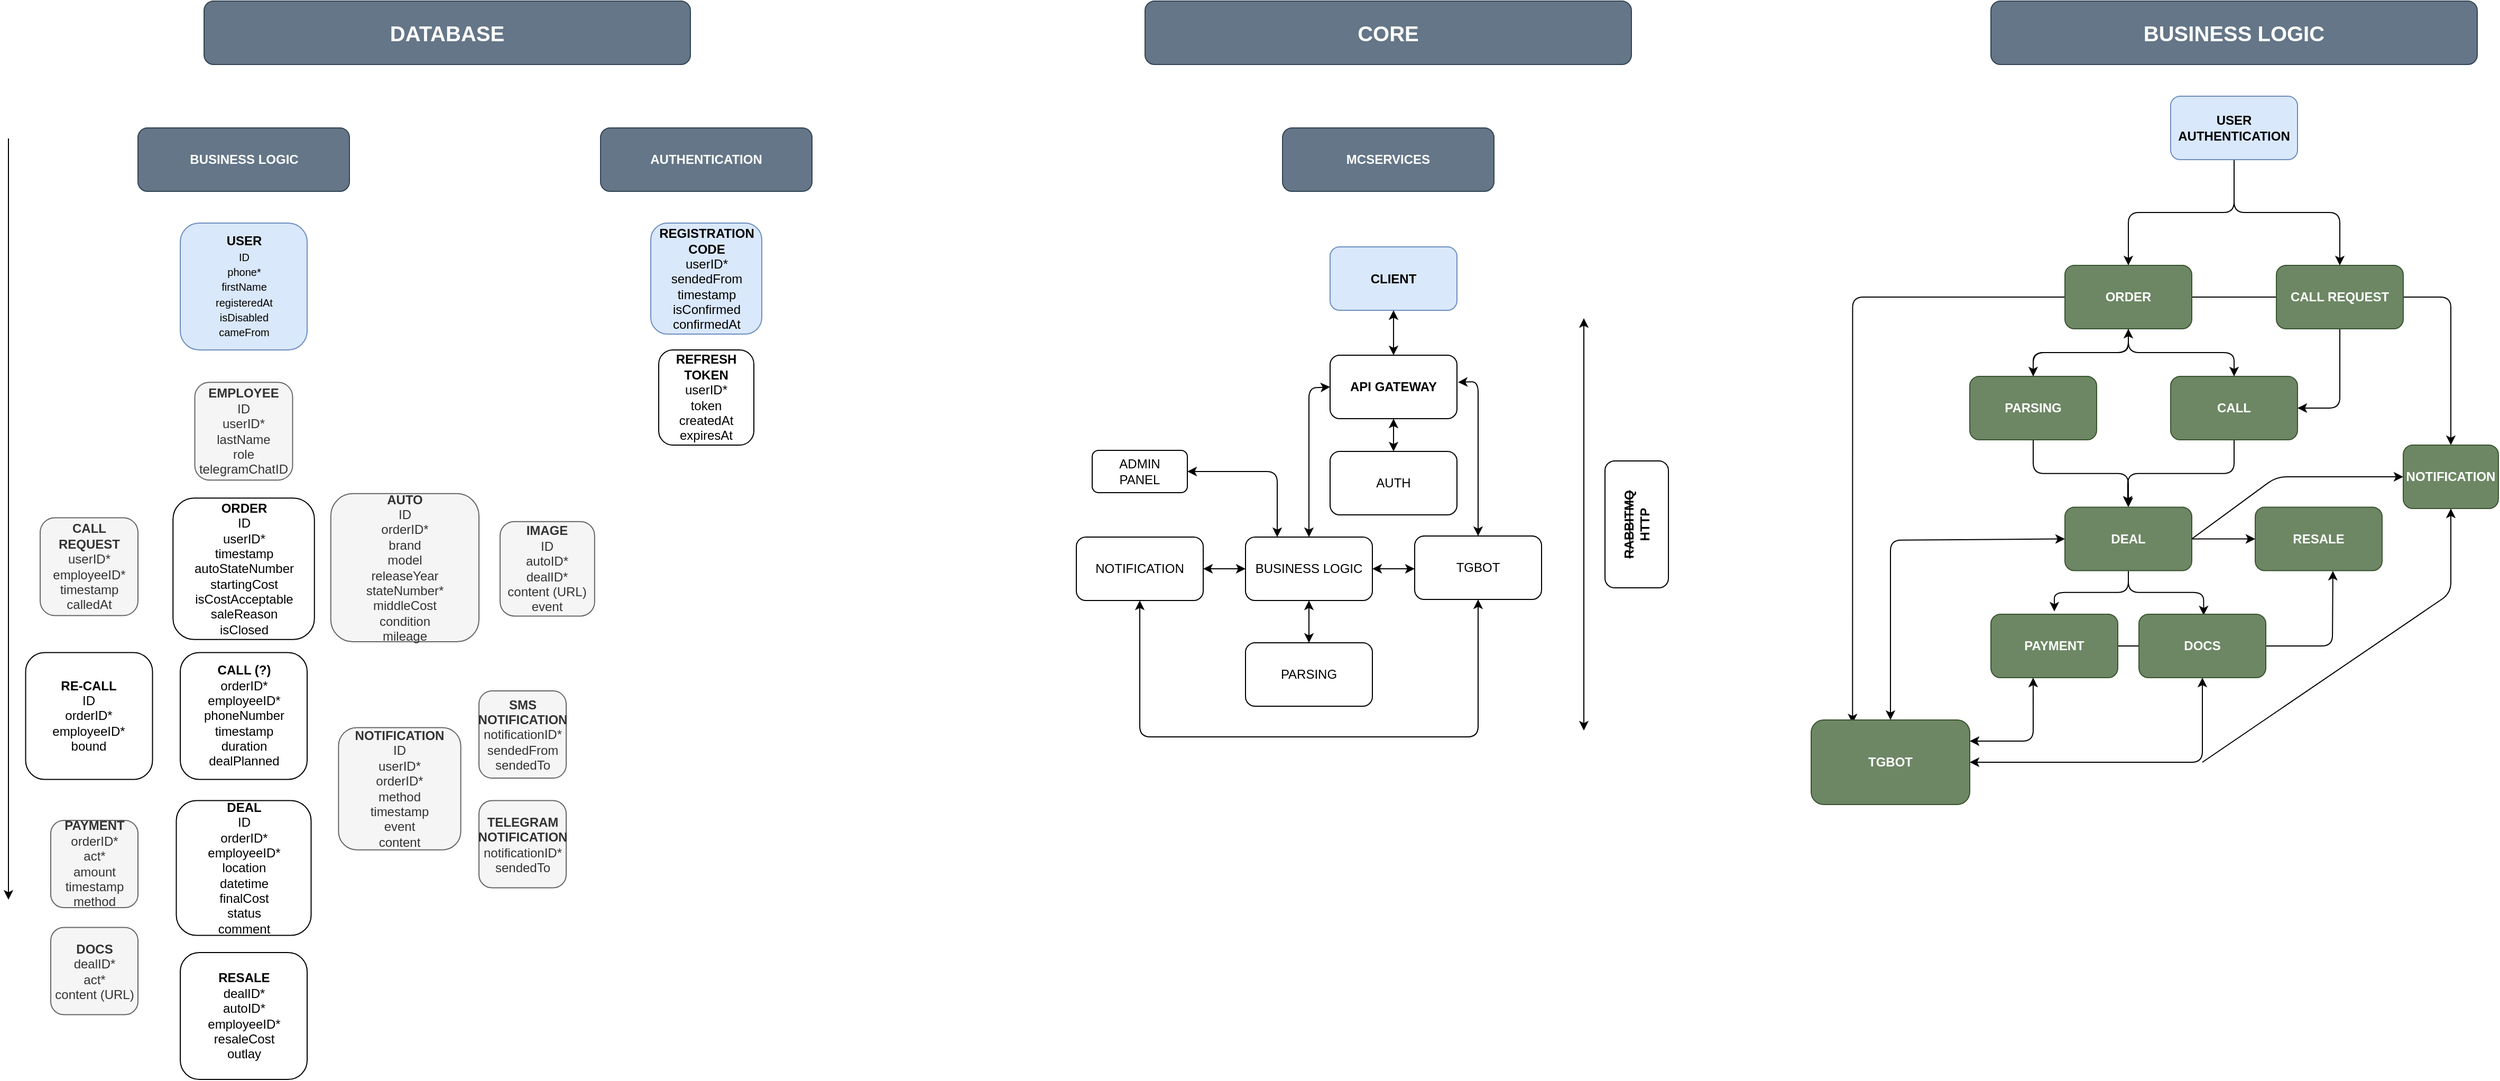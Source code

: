 <mxfile version="20.5.3" type="embed"><diagram name="Страница — 1" id="nBrP1E0GAgVyJa1ZpKWH"><mxGraphModel dx="722" dy="670" grid="1" gridSize="10" guides="1" tooltips="1" connect="1" arrows="1" fold="1" page="1" pageScale="1" pageWidth="3300" pageHeight="2339" background="none" math="0" shadow="0"><root><mxCell id="0"/><mxCell id="1" parent="0"/><mxCell id="36" value="" style="endArrow=classic;html=1;rounded=1;exitX=1;exitY=0.5;exitDx=0;exitDy=0;entryX=0.612;entryY=1.004;entryDx=0;entryDy=0;entryPerimeter=0;" edge="1" parent="1" source="oQNfvQY3aFG_e4Oa21x_-84" target="35"><mxGeometry width="50" height="50" relative="1" as="geometry"><mxPoint x="2240" y="630" as="sourcePoint"/><mxPoint x="2290" y="580" as="targetPoint"/><Array as="points"><mxPoint x="2403" y="650"/></Array></mxGeometry></mxCell><mxCell id="24" value="" style="endArrow=classic;html=1;rounded=1;exitX=1;exitY=0.5;exitDx=0;exitDy=0;entryX=0.5;entryY=0;entryDx=0;entryDy=0;" parent="1" source="oQNfvQY3aFG_e4Oa21x_-49" target="21" edge="1"><mxGeometry width="50" height="50" relative="1" as="geometry"><mxPoint x="2270" y="450" as="sourcePoint"/><mxPoint x="2320" y="400" as="targetPoint"/><Array as="points"><mxPoint x="2515" y="320"/></Array></mxGeometry></mxCell><mxCell id="g8gEgHumIA5f0x8cdPXF-1" value="&lt;b&gt;USER&lt;/b&gt;&lt;br&gt;&lt;font style=&quot;font-size: 10px;&quot;&gt;ID&lt;br&gt;phone*&lt;br&gt;firstName&lt;br&gt;registeredAt&lt;br&gt;isDisabled&lt;br&gt;cameFrom&lt;br&gt;&lt;/font&gt;" style="whiteSpace=wrap;html=1;aspect=fixed;fillColor=#dae8fc;strokeColor=#6c8ebf;rounded=1;" parent="1" vertex="1"><mxGeometry x="367.5" y="250" width="120" height="120" as="geometry"/></mxCell><mxCell id="g8gEgHumIA5f0x8cdPXF-9" value="&lt;b&gt;AUTO&lt;br&gt;&lt;/b&gt;ID&lt;br&gt;orderID*&lt;br&gt;brand&lt;br&gt;model&lt;br&gt;releaseYear&lt;br&gt;stateNumber*&lt;br&gt;middleCost&lt;br&gt;condition&lt;br&gt;mileage" style="whiteSpace=wrap;html=1;aspect=fixed;fillColor=#f5f5f5;fontColor=#333333;strokeColor=#666666;rounded=1;" parent="1" vertex="1"><mxGeometry x="509.87" y="505.93" width="140.13" height="140.13" as="geometry"/></mxCell><mxCell id="g8gEgHumIA5f0x8cdPXF-10" value="&lt;b&gt;ORDER&lt;br&gt;&lt;/b&gt;ID&lt;br&gt;userID*&lt;br&gt;timestamp&lt;br&gt;autoStateNumber&lt;br&gt;startingCost&lt;br&gt;isCostAcceptable&lt;br&gt;saleReason&lt;br&gt;isClosed" style="whiteSpace=wrap;html=1;aspect=fixed;container=1;rounded=1;" parent="1" vertex="1"><mxGeometry x="360.63" y="510.13" width="133.75" height="133.75" as="geometry"><mxRectangle x="202.5" y="360" width="130" height="110" as="alternateBounds"/></mxGeometry></mxCell><mxCell id="g8gEgHumIA5f0x8cdPXF-17" value="&lt;b&gt;CALL (?)&lt;br&gt;&lt;/b&gt;orderID*&lt;br&gt;employeeID*&lt;br&gt;phoneNumber&lt;br&gt;timestamp&lt;br&gt;duration&lt;br&gt;dealPlanned" style="whiteSpace=wrap;html=1;aspect=fixed;rounded=1;" parent="1" vertex="1"><mxGeometry x="367.5" y="656.25" width="120" height="120" as="geometry"/></mxCell><mxCell id="g8gEgHumIA5f0x8cdPXF-20" value="&lt;b&gt;DEAL&lt;br&gt;&lt;/b&gt;ID&lt;br&gt;orderID*&lt;br&gt;employeeID*&lt;br&gt;location&lt;br&gt;datetime&lt;br&gt;finalCost&lt;br&gt;status&lt;br&gt;comment" style="whiteSpace=wrap;html=1;aspect=fixed;rounded=1;" parent="1" vertex="1"><mxGeometry x="363.75" y="796.25" width="127.5" height="127.5" as="geometry"/></mxCell><mxCell id="g8gEgHumIA5f0x8cdPXF-29" value="&lt;b&gt;PAYMENT&lt;br&gt;&lt;/b&gt;orderID*&lt;br&gt;act*&lt;br&gt;amount&lt;br&gt;timestamp&lt;br&gt;method" style="whiteSpace=wrap;html=1;aspect=fixed;fillColor=#f5f5f5;fontColor=#333333;strokeColor=#666666;rounded=1;" parent="1" vertex="1"><mxGeometry x="245" y="815" width="82.5" height="82.5" as="geometry"/></mxCell><mxCell id="g8gEgHumIA5f0x8cdPXF-31" value="BUSINESS LOGIC" style="rounded=1;whiteSpace=wrap;html=1;fillColor=#647687;strokeColor=#314354;fontColor=#ffffff;fontStyle=1;" parent="1" vertex="1"><mxGeometry x="327.5" y="160" width="200" height="60" as="geometry"/></mxCell><mxCell id="g8gEgHumIA5f0x8cdPXF-35" value="" style="endArrow=classic;html=1;rounded=1;" parent="1" edge="1"><mxGeometry width="50" height="50" relative="1" as="geometry"><mxPoint x="205" y="170" as="sourcePoint"/><mxPoint x="205" y="890" as="targetPoint"/></mxGeometry></mxCell><mxCell id="g8gEgHumIA5f0x8cdPXF-49" value="&lt;b&gt;REGISTRATION&lt;/b&gt;&lt;br&gt;&lt;b&gt;CODE&lt;/b&gt;&lt;br&gt;userID*&lt;br&gt;sendedFrom&lt;br&gt;timestamp&lt;br&gt;isConfirmed&lt;br&gt;confirmedAt" style="whiteSpace=wrap;html=1;aspect=fixed;fillColor=#dae8fc;strokeColor=#6c8ebf;rounded=1;" parent="1" vertex="1"><mxGeometry x="812.5" y="250" width="105" height="105" as="geometry"/></mxCell><mxCell id="g8gEgHumIA5f0x8cdPXF-50" value="&lt;b&gt;REFRESH&lt;/b&gt;&lt;br&gt;&lt;b&gt;TOKEN&lt;/b&gt;&lt;br&gt;userID*&lt;br&gt;token&lt;br&gt;createdAt&lt;br&gt;expiresAt" style="whiteSpace=wrap;html=1;aspect=fixed;rounded=1;" parent="1" vertex="1"><mxGeometry x="820" y="370" width="90" height="90" as="geometry"/></mxCell><mxCell id="g8gEgHumIA5f0x8cdPXF-51" value="AUTHENTICATION" style="rounded=1;whiteSpace=wrap;html=1;fillColor=#647687;strokeColor=#314354;fontColor=#ffffff;fontStyle=1;" parent="1" vertex="1"><mxGeometry x="765" y="160" width="200" height="60" as="geometry"/></mxCell><mxCell id="g8gEgHumIA5f0x8cdPXF-53" value="&lt;b&gt;CALL&lt;/b&gt;&lt;br&gt;&lt;b&gt;REQUEST&lt;br&gt;&lt;/b&gt;userID*&lt;br&gt;employeeID*&lt;br&gt;timestamp&lt;br&gt;calledAt" style="whiteSpace=wrap;html=1;aspect=fixed;fillColor=#f5f5f5;fontColor=#333333;strokeColor=#666666;rounded=1;" parent="1" vertex="1"><mxGeometry x="235" y="528.75" width="92.5" height="92.5" as="geometry"/></mxCell><mxCell id="2" value="MCSERVICES" style="rounded=1;whiteSpace=wrap;html=1;fillColor=#647687;strokeColor=#314354;fontColor=#ffffff;fontStyle=1;" parent="1" vertex="1"><mxGeometry x="1410" y="160" width="200" height="60" as="geometry"/></mxCell><mxCell id="4" value="BUSINESS LOGIC" style="rounded=1;whiteSpace=wrap;html=1;" parent="1" vertex="1"><mxGeometry x="1375" y="547" width="120" height="60" as="geometry"/></mxCell><mxCell id="5" value="PARSING" style="rounded=1;whiteSpace=wrap;html=1;" parent="1" vertex="1"><mxGeometry x="1375" y="647" width="120" height="60" as="geometry"/></mxCell><mxCell id="6" value="TGBOT" style="rounded=1;whiteSpace=wrap;html=1;" parent="1" vertex="1"><mxGeometry x="1535" y="546" width="120" height="60" as="geometry"/></mxCell><mxCell id="7" value="API GATEWAY" style="rounded=1;whiteSpace=wrap;html=1;fontStyle=1;" parent="1" vertex="1"><mxGeometry x="1455" y="375" width="120" height="60" as="geometry"/></mxCell><mxCell id="17" value="" style="endArrow=classic;startArrow=classic;html=1;rounded=1;entryX=0.5;entryY=0;entryDx=0;entryDy=0;exitX=1.008;exitY=0.426;exitDx=0;exitDy=0;exitPerimeter=0;" parent="1" source="7" target="6" edge="1"><mxGeometry width="50" height="50" relative="1" as="geometry"><mxPoint x="1515" y="476" as="sourcePoint"/><mxPoint x="1565" y="536" as="targetPoint"/><Array as="points"><mxPoint x="1595" y="400"/></Array></mxGeometry></mxCell><mxCell id="18" value="" style="endArrow=classic;startArrow=classic;html=1;rounded=1;exitX=0.5;exitY=0;exitDx=0;exitDy=0;entryX=0;entryY=0.5;entryDx=0;entryDy=0;" parent="1" source="4" target="7" edge="1"><mxGeometry width="50" height="50" relative="1" as="geometry"><mxPoint x="1455" y="556" as="sourcePoint"/><mxPoint x="1515" y="476" as="targetPoint"/><Array as="points"><mxPoint x="1435" y="406"/></Array></mxGeometry></mxCell><mxCell id="19" value="" style="endArrow=classic;startArrow=classic;html=1;rounded=1;entryX=0.5;entryY=1;entryDx=0;entryDy=0;exitX=0.5;exitY=0;exitDx=0;exitDy=0;" parent="1" source="5" target="4" edge="1"><mxGeometry width="50" height="50" relative="1" as="geometry"><mxPoint x="1425" y="677" as="sourcePoint"/><mxPoint x="1475" y="627" as="targetPoint"/></mxGeometry></mxCell><mxCell id="20" value="" style="endArrow=classic;startArrow=classic;html=1;rounded=1;exitX=1;exitY=0.5;exitDx=0;exitDy=0;" parent="1" source="4" edge="1"><mxGeometry width="50" height="50" relative="1" as="geometry"><mxPoint x="1525" y="627" as="sourcePoint"/><mxPoint x="1535" y="577" as="targetPoint"/></mxGeometry></mxCell><mxCell id="oQNfvQY3aFG_e4Oa21x_-20" value="AUTH" style="rounded=1;whiteSpace=wrap;html=1;" parent="1" vertex="1"><mxGeometry x="1455" y="466" width="120" height="60" as="geometry"/></mxCell><mxCell id="oQNfvQY3aFG_e4Oa21x_-21" value="" style="endArrow=classic;startArrow=classic;html=1;rounded=1;entryX=0.5;entryY=1;entryDx=0;entryDy=0;exitX=0.5;exitY=0;exitDx=0;exitDy=0;" parent="1" source="oQNfvQY3aFG_e4Oa21x_-20" target="7" edge="1"><mxGeometry width="50" height="50" relative="1" as="geometry"><mxPoint x="1345" y="526" as="sourcePoint"/><mxPoint x="1395" y="476" as="targetPoint"/></mxGeometry></mxCell><mxCell id="oQNfvQY3aFG_e4Oa21x_-23" value="" style="endArrow=classic;startArrow=classic;html=1;rounded=1;" parent="1" edge="1"><mxGeometry width="50" height="50" relative="1" as="geometry"><mxPoint x="1695" y="730" as="sourcePoint"/><mxPoint x="1695" y="340" as="targetPoint"/></mxGeometry></mxCell><mxCell id="oQNfvQY3aFG_e4Oa21x_-24" value="&lt;strike&gt;RABBITMQ&lt;/strike&gt;&lt;br&gt;HTTP" style="rounded=1;whiteSpace=wrap;html=1;rotation=-90;fontStyle=1;" parent="1" vertex="1"><mxGeometry x="1685" y="505" width="120" height="60" as="geometry"/></mxCell><mxCell id="oQNfvQY3aFG_e4Oa21x_-30" value="NOTIFICATION" style="rounded=1;whiteSpace=wrap;html=1;" parent="1" vertex="1"><mxGeometry x="1215" y="547" width="120" height="60" as="geometry"/></mxCell><mxCell id="oQNfvQY3aFG_e4Oa21x_-31" value="" style="endArrow=classic;startArrow=classic;html=1;rounded=1;entryX=0;entryY=0.5;entryDx=0;entryDy=0;exitX=1;exitY=0.5;exitDx=0;exitDy=0;" parent="1" source="oQNfvQY3aFG_e4Oa21x_-30" target="4" edge="1"><mxGeometry width="50" height="50" relative="1" as="geometry"><mxPoint x="1345" y="556" as="sourcePoint"/><mxPoint x="1435" y="556" as="targetPoint"/></mxGeometry></mxCell><mxCell id="oQNfvQY3aFG_e4Oa21x_-32" value="" style="endArrow=classic;startArrow=classic;html=1;rounded=1;entryX=0.5;entryY=1;entryDx=0;entryDy=0;exitX=0.5;exitY=1;exitDx=0;exitDy=0;" parent="1" source="oQNfvQY3aFG_e4Oa21x_-30" target="6" edge="1"><mxGeometry width="50" height="50" relative="1" as="geometry"><mxPoint x="1255" y="785" as="sourcePoint"/><mxPoint x="1465" y="735" as="targetPoint"/><Array as="points"><mxPoint x="1275" y="736"/><mxPoint x="1435" y="736"/><mxPoint x="1595" y="736"/></Array></mxGeometry></mxCell><mxCell id="oQNfvQY3aFG_e4Oa21x_-36" value="&lt;b&gt;NOTIFICATION&lt;/b&gt;&lt;br&gt;ID&lt;br&gt;userID*&lt;br&gt;orderID*&lt;br&gt;method&lt;br&gt;timestamp&lt;br&gt;event&lt;br&gt;content" style="whiteSpace=wrap;html=1;aspect=fixed;fillColor=#f5f5f5;fontColor=#333333;strokeColor=#666666;direction=south;rounded=1;" parent="1" vertex="1"><mxGeometry x="517.19" y="727.25" width="115.62" height="115.62" as="geometry"/></mxCell><mxCell id="oQNfvQY3aFG_e4Oa21x_-37" value="&lt;b&gt;SMS&lt;br&gt;NOTIFICATION&lt;br&gt;&lt;/b&gt;notificationID*&lt;br&gt;sendedFrom&lt;br&gt;sendedTo" style="whiteSpace=wrap;html=1;aspect=fixed;fillColor=#f5f5f5;fontColor=#333333;strokeColor=#666666;rounded=1;" parent="1" vertex="1"><mxGeometry x="650" y="692.56" width="82.5" height="82.5" as="geometry"/></mxCell><mxCell id="oQNfvQY3aFG_e4Oa21x_-39" value="&lt;b&gt;TELEGRAM&lt;br&gt;NOTIFICATION&lt;/b&gt;&lt;br&gt;notificationID*&lt;br&gt;sendedTo" style="whiteSpace=wrap;html=1;aspect=fixed;fillColor=#f5f5f5;fontColor=#333333;strokeColor=#666666;rounded=1;" parent="1" vertex="1"><mxGeometry x="650" y="796.25" width="82.5" height="82.5" as="geometry"/></mxCell><mxCell id="oQNfvQY3aFG_e4Oa21x_-40" value="DATABASE" style="rounded=1;whiteSpace=wrap;html=1;fontSize=20;fillColor=#647687;fontColor=#ffffff;strokeColor=#314354;fontStyle=1;" parent="1" vertex="1"><mxGeometry x="390" y="40" width="460" height="60" as="geometry"/></mxCell><mxCell id="oQNfvQY3aFG_e4Oa21x_-44" value="CORE" style="rounded=1;whiteSpace=wrap;html=1;fontSize=20;fillColor=#647687;fontColor=#ffffff;strokeColor=#314354;fontStyle=1;" parent="1" vertex="1"><mxGeometry x="1280" y="40" width="460" height="60" as="geometry"/></mxCell><mxCell id="oQNfvQY3aFG_e4Oa21x_-45" value="BUSINESS LOGIC" style="rounded=1;whiteSpace=wrap;html=1;fontSize=20;fillColor=#647687;fontColor=#ffffff;strokeColor=#314354;fontStyle=1;" parent="1" vertex="1"><mxGeometry x="2080" y="40" width="460" height="60" as="geometry"/></mxCell><mxCell id="oQNfvQY3aFG_e4Oa21x_-53" style="edgeStyle=orthogonalEdgeStyle;rounded=1;orthogonalLoop=1;jettySize=auto;html=1;entryX=0.5;entryY=0;entryDx=0;entryDy=0;" parent="1" source="oQNfvQY3aFG_e4Oa21x_-47" target="oQNfvQY3aFG_e4Oa21x_-49" edge="1"><mxGeometry relative="1" as="geometry"/></mxCell><mxCell id="oQNfvQY3aFG_e4Oa21x_-58" style="edgeStyle=orthogonalEdgeStyle;rounded=1;orthogonalLoop=1;jettySize=auto;html=1;" parent="1" source="oQNfvQY3aFG_e4Oa21x_-47" target="oQNfvQY3aFG_e4Oa21x_-57" edge="1"><mxGeometry relative="1" as="geometry"/></mxCell><mxCell id="oQNfvQY3aFG_e4Oa21x_-47" value="USER AUTHENTICATION" style="rounded=1;whiteSpace=wrap;html=1;fillColor=#dae8fc;strokeColor=#6c8ebf;fontStyle=1;" parent="1" vertex="1"><mxGeometry x="2250" y="130" width="120" height="60" as="geometry"/></mxCell><mxCell id="oQNfvQY3aFG_e4Oa21x_-63" style="edgeStyle=orthogonalEdgeStyle;rounded=1;orthogonalLoop=1;jettySize=auto;html=1;entryX=0.5;entryY=0;entryDx=0;entryDy=0;" parent="1" source="oQNfvQY3aFG_e4Oa21x_-49" target="oQNfvQY3aFG_e4Oa21x_-62" edge="1"><mxGeometry relative="1" as="geometry"/></mxCell><mxCell id="oQNfvQY3aFG_e4Oa21x_-73" style="edgeStyle=orthogonalEdgeStyle;rounded=1;orthogonalLoop=1;jettySize=auto;html=1;" parent="1" source="oQNfvQY3aFG_e4Oa21x_-49" target="oQNfvQY3aFG_e4Oa21x_-66" edge="1"><mxGeometry relative="1" as="geometry"/></mxCell><mxCell id="oQNfvQY3aFG_e4Oa21x_-113" style="edgeStyle=orthogonalEdgeStyle;rounded=1;orthogonalLoop=1;jettySize=auto;html=1;entryX=0.261;entryY=0.04;entryDx=0;entryDy=0;entryPerimeter=0;" parent="1" source="oQNfvQY3aFG_e4Oa21x_-49" target="oQNfvQY3aFG_e4Oa21x_-91" edge="1"><mxGeometry relative="1" as="geometry"/></mxCell><mxCell id="oQNfvQY3aFG_e4Oa21x_-49" value="ORDER" style="rounded=1;whiteSpace=wrap;html=1;fillColor=#6d8764;fontColor=#ffffff;strokeColor=#3A5431;fontStyle=1;" parent="1" vertex="1"><mxGeometry x="2150" y="290" width="120" height="60" as="geometry"/></mxCell><mxCell id="oQNfvQY3aFG_e4Oa21x_-75" style="edgeStyle=orthogonalEdgeStyle;rounded=1;orthogonalLoop=1;jettySize=auto;html=1;entryX=1;entryY=0.5;entryDx=0;entryDy=0;" parent="1" source="oQNfvQY3aFG_e4Oa21x_-57" target="oQNfvQY3aFG_e4Oa21x_-66" edge="1"><mxGeometry relative="1" as="geometry"/></mxCell><mxCell id="oQNfvQY3aFG_e4Oa21x_-57" value="CALL REQUEST" style="rounded=1;whiteSpace=wrap;html=1;fillColor=#6d8764;fontColor=#ffffff;strokeColor=#3A5431;fontStyle=1;" parent="1" vertex="1"><mxGeometry x="2350" y="290" width="120" height="60" as="geometry"/></mxCell><mxCell id="oQNfvQY3aFG_e4Oa21x_-74" style="edgeStyle=orthogonalEdgeStyle;rounded=1;orthogonalLoop=1;jettySize=auto;html=1;entryX=0.5;entryY=1;entryDx=0;entryDy=0;" parent="1" source="oQNfvQY3aFG_e4Oa21x_-62" target="oQNfvQY3aFG_e4Oa21x_-49" edge="1"><mxGeometry relative="1" as="geometry"/></mxCell><mxCell id="oQNfvQY3aFG_e4Oa21x_-77" style="edgeStyle=orthogonalEdgeStyle;rounded=1;orthogonalLoop=1;jettySize=auto;html=1;" parent="1" source="oQNfvQY3aFG_e4Oa21x_-62" target="oQNfvQY3aFG_e4Oa21x_-76" edge="1"><mxGeometry relative="1" as="geometry"/></mxCell><mxCell id="oQNfvQY3aFG_e4Oa21x_-62" value="PARSING" style="rounded=1;whiteSpace=wrap;html=1;fillColor=#6d8764;fontColor=#ffffff;strokeColor=#3A5431;fontStyle=1;" parent="1" vertex="1"><mxGeometry x="2060" y="395" width="120" height="60" as="geometry"/></mxCell><mxCell id="oQNfvQY3aFG_e4Oa21x_-78" style="edgeStyle=orthogonalEdgeStyle;rounded=1;orthogonalLoop=1;jettySize=auto;html=1;entryX=0.495;entryY=-0.025;entryDx=0;entryDy=0;entryPerimeter=0;" parent="1" source="oQNfvQY3aFG_e4Oa21x_-66" target="oQNfvQY3aFG_e4Oa21x_-76" edge="1"><mxGeometry relative="1" as="geometry"/></mxCell><mxCell id="oQNfvQY3aFG_e4Oa21x_-66" value="CALL" style="rounded=1;whiteSpace=wrap;html=1;fillColor=#6d8764;fontColor=#ffffff;strokeColor=#3A5431;fontStyle=1;" parent="1" vertex="1"><mxGeometry x="2250" y="395" width="120" height="60" as="geometry"/></mxCell><mxCell id="oQNfvQY3aFG_e4Oa21x_-88" style="edgeStyle=orthogonalEdgeStyle;rounded=1;orthogonalLoop=1;jettySize=auto;html=1;entryX=0.51;entryY=0.017;entryDx=0;entryDy=0;entryPerimeter=0;" parent="1" source="oQNfvQY3aFG_e4Oa21x_-76" target="oQNfvQY3aFG_e4Oa21x_-85" edge="1"><mxGeometry relative="1" as="geometry"/></mxCell><mxCell id="oQNfvQY3aFG_e4Oa21x_-89" style="edgeStyle=orthogonalEdgeStyle;rounded=1;orthogonalLoop=1;jettySize=auto;html=1;entryX=0.5;entryY=-0.043;entryDx=0;entryDy=0;entryPerimeter=0;" parent="1" source="oQNfvQY3aFG_e4Oa21x_-76" target="oQNfvQY3aFG_e4Oa21x_-84" edge="1"><mxGeometry relative="1" as="geometry"/></mxCell><mxCell id="oQNfvQY3aFG_e4Oa21x_-76" value="DEAL" style="rounded=1;whiteSpace=wrap;html=1;fillColor=#6d8764;fontColor=#ffffff;strokeColor=#3A5431;fontStyle=1;" parent="1" vertex="1"><mxGeometry x="2150" y="518.75" width="120" height="60" as="geometry"/></mxCell><mxCell id="oQNfvQY3aFG_e4Oa21x_-84" value="PAYMENT" style="rounded=1;whiteSpace=wrap;html=1;fillColor=#6d8764;fontColor=#ffffff;strokeColor=#3A5431;fontStyle=1;" parent="1" vertex="1"><mxGeometry x="2080" y="620" width="120" height="60" as="geometry"/></mxCell><mxCell id="oQNfvQY3aFG_e4Oa21x_-85" value="DOCS" style="rounded=1;whiteSpace=wrap;html=1;fillColor=#6d8764;fontColor=#ffffff;strokeColor=#3A5431;fontStyle=1;" parent="1" vertex="1"><mxGeometry x="2220" y="620" width="120" height="60" as="geometry"/></mxCell><mxCell id="oQNfvQY3aFG_e4Oa21x_-91" value="TGBOT" style="rounded=1;whiteSpace=wrap;html=1;fillColor=#6d8764;fontColor=#ffffff;strokeColor=#3A5431;fontStyle=1;" parent="1" vertex="1"><mxGeometry x="1910" y="720" width="150" height="80" as="geometry"/></mxCell><mxCell id="oQNfvQY3aFG_e4Oa21x_-109" value="" style="endArrow=classic;startArrow=classic;html=1;rounded=1;entryX=0.333;entryY=1;entryDx=0;entryDy=0;entryPerimeter=0;exitX=1;exitY=0.25;exitDx=0;exitDy=0;" parent="1" source="oQNfvQY3aFG_e4Oa21x_-91" target="oQNfvQY3aFG_e4Oa21x_-84" edge="1"><mxGeometry width="50" height="50" relative="1" as="geometry"><mxPoint x="2120" y="750" as="sourcePoint"/><mxPoint x="2170" y="700" as="targetPoint"/><Array as="points"><mxPoint x="2120" y="740"/></Array></mxGeometry></mxCell><mxCell id="oQNfvQY3aFG_e4Oa21x_-110" value="" style="endArrow=classic;startArrow=classic;html=1;rounded=1;entryX=0;entryY=0.5;entryDx=0;entryDy=0;exitX=0.5;exitY=0;exitDx=0;exitDy=0;" parent="1" source="oQNfvQY3aFG_e4Oa21x_-91" target="oQNfvQY3aFG_e4Oa21x_-76" edge="1"><mxGeometry width="50" height="50" relative="1" as="geometry"><mxPoint x="1980" y="630" as="sourcePoint"/><mxPoint x="2030" y="580" as="targetPoint"/><Array as="points"><mxPoint x="1985" y="550"/></Array></mxGeometry></mxCell><mxCell id="oQNfvQY3aFG_e4Oa21x_-114" value="ADMIN&lt;br&gt;PANEL" style="rounded=1;whiteSpace=wrap;html=1;" parent="1" vertex="1"><mxGeometry x="1230" y="465" width="90" height="40" as="geometry"/></mxCell><mxCell id="oQNfvQY3aFG_e4Oa21x_-116" value="" style="endArrow=classic;startArrow=classic;html=1;rounded=1;exitX=1;exitY=0.5;exitDx=0;exitDy=0;entryX=0.25;entryY=0;entryDx=0;entryDy=0;" parent="1" source="oQNfvQY3aFG_e4Oa21x_-114" target="4" edge="1"><mxGeometry width="50" height="50" relative="1" as="geometry"><mxPoint x="1355" y="535" as="sourcePoint"/><mxPoint x="1405" y="485" as="targetPoint"/><Array as="points"><mxPoint x="1405" y="485"/></Array></mxGeometry></mxCell><mxCell id="oQNfvQY3aFG_e4Oa21x_-178" value="CLIENT" style="rounded=1;whiteSpace=wrap;html=1;fontStyle=1;fillColor=#dae8fc;strokeColor=#6c8ebf;" parent="1" vertex="1"><mxGeometry x="1455" y="272.5" width="120" height="60" as="geometry"/></mxCell><mxCell id="oQNfvQY3aFG_e4Oa21x_-180" value="" style="endArrow=classic;startArrow=classic;html=1;rounded=1;exitX=0.5;exitY=1;exitDx=0;exitDy=0;entryX=0.5;entryY=0;entryDx=0;entryDy=0;" parent="1" source="oQNfvQY3aFG_e4Oa21x_-178" target="7" edge="1"><mxGeometry width="50" height="50" relative="1" as="geometry"><mxPoint x="1540" y="460" as="sourcePoint"/><mxPoint x="1590" y="410" as="targetPoint"/></mxGeometry></mxCell><mxCell id="oQNfvQY3aFG_e4Oa21x_-181" value="&lt;b&gt;EMPLOYEE&lt;/b&gt;&lt;br&gt;ID&lt;br&gt;userID*&lt;br&gt;lastName&lt;br&gt;role&lt;br&gt;telegramChatID" style="whiteSpace=wrap;html=1;aspect=fixed;fillColor=#f5f5f5;fontColor=#333333;strokeColor=#666666;rounded=1;" parent="1" vertex="1"><mxGeometry x="381.25" y="400.63" width="92.5" height="92.5" as="geometry"/></mxCell><mxCell id="21" value="NOTIFICATION" style="rounded=1;whiteSpace=wrap;html=1;fillColor=#6d8764;fontColor=#ffffff;strokeColor=#3A5431;fontStyle=1;" parent="1" vertex="1"><mxGeometry x="2470" y="460" width="90" height="60" as="geometry"/></mxCell><mxCell id="22" value="" style="endArrow=classic;html=1;rounded=1;entryX=0.5;entryY=1;entryDx=0;entryDy=0;" parent="1" target="21" edge="1"><mxGeometry width="50" height="50" relative="1" as="geometry"><mxPoint x="2280" y="760" as="sourcePoint"/><mxPoint x="2320" y="610" as="targetPoint"/><Array as="points"><mxPoint x="2515" y="600"/></Array></mxGeometry></mxCell><mxCell id="23" value="" style="endArrow=classic;html=1;rounded=1;entryX=0;entryY=0.5;entryDx=0;entryDy=0;exitX=1;exitY=0.5;exitDx=0;exitDy=0;" parent="1" source="oQNfvQY3aFG_e4Oa21x_-76" target="21" edge="1"><mxGeometry width="50" height="50" relative="1" as="geometry"><mxPoint x="2280" y="430" as="sourcePoint"/><mxPoint x="2330" y="380" as="targetPoint"/><Array as="points"><mxPoint x="2350" y="490"/></Array></mxGeometry></mxCell><mxCell id="26" value="" style="endArrow=classic;startArrow=classic;html=1;rounded=1;exitX=1;exitY=0.5;exitDx=0;exitDy=0;entryX=0.5;entryY=1;entryDx=0;entryDy=0;" parent="1" source="oQNfvQY3aFG_e4Oa21x_-91" target="oQNfvQY3aFG_e4Oa21x_-85" edge="1"><mxGeometry width="50" height="50" relative="1" as="geometry"><mxPoint x="2200" y="640" as="sourcePoint"/><mxPoint x="2250" y="590" as="targetPoint"/><Array as="points"><mxPoint x="2280" y="760"/></Array></mxGeometry></mxCell><mxCell id="27" value="&lt;b&gt;RE-CALL&lt;br&gt;&lt;/b&gt;ID&lt;br&gt;orderID*&lt;br&gt;employeeID*&lt;br&gt;bound" style="whiteSpace=wrap;html=1;aspect=fixed;rounded=1;" vertex="1" parent="1"><mxGeometry x="221.25" y="656.25" width="120" height="120" as="geometry"/></mxCell><mxCell id="28" value="&lt;b&gt;DOCS&lt;/b&gt;&lt;br&gt;dealID*&lt;br&gt;act*&lt;br&gt;content (URL)" style="whiteSpace=wrap;html=1;aspect=fixed;fillColor=#f5f5f5;fontColor=#333333;strokeColor=#666666;rounded=1;" vertex="1" parent="1"><mxGeometry x="245" y="916.25" width="82.5" height="82.5" as="geometry"/></mxCell><mxCell id="29" value="&lt;b&gt;IMAGE&lt;br&gt;&lt;/b&gt;ID&lt;br&gt;autoID*&lt;br&gt;dealID*&lt;br&gt;content (URL)&lt;br&gt;event" style="whiteSpace=wrap;html=1;aspect=fixed;fillColor=#f5f5f5;fontColor=#333333;strokeColor=#666666;rounded=1;" vertex="1" parent="1"><mxGeometry x="670" y="532.32" width="89.38" height="89.38" as="geometry"/></mxCell><mxCell id="30" value="&lt;b&gt;RESALE&lt;/b&gt;&lt;br&gt;dealID*&lt;br&gt;autoID*&lt;br&gt;employeeID*&lt;br&gt;resaleCost&lt;br&gt;outlay" style="whiteSpace=wrap;html=1;aspect=fixed;rounded=1;" vertex="1" parent="1"><mxGeometry x="367.51" y="940" width="120" height="120" as="geometry"/></mxCell><mxCell id="35" value="RESALE" style="rounded=1;whiteSpace=wrap;html=1;fillColor=#6d8764;fontColor=#ffffff;strokeColor=#3A5431;fontStyle=1;" vertex="1" parent="1"><mxGeometry x="2330" y="518.75" width="120" height="60" as="geometry"/></mxCell><mxCell id="37" value="" style="endArrow=classic;html=1;rounded=1;exitX=1;exitY=0.5;exitDx=0;exitDy=0;entryX=0;entryY=0.5;entryDx=0;entryDy=0;" edge="1" parent="1" source="oQNfvQY3aFG_e4Oa21x_-76" target="35"><mxGeometry width="50" height="50" relative="1" as="geometry"><mxPoint x="2260" y="590" as="sourcePoint"/><mxPoint x="2310" y="540" as="targetPoint"/></mxGeometry></mxCell></root></mxGraphModel></diagram></mxfile>